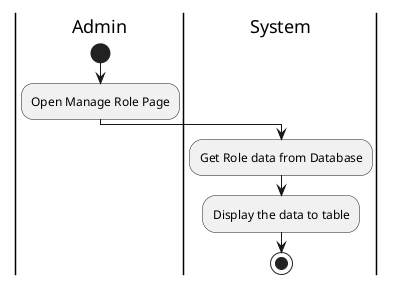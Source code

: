 @startuml GetRole

skinparam ConditionEndStyle hline
skinparam conditionStyle diamond
skinparam Monochrome true
skinparam Shadowing false

|Admin|
start
:Open Manage Role Page;

|System|
:Get Role data from Database;
:Display the data to table;

stop

@enduml